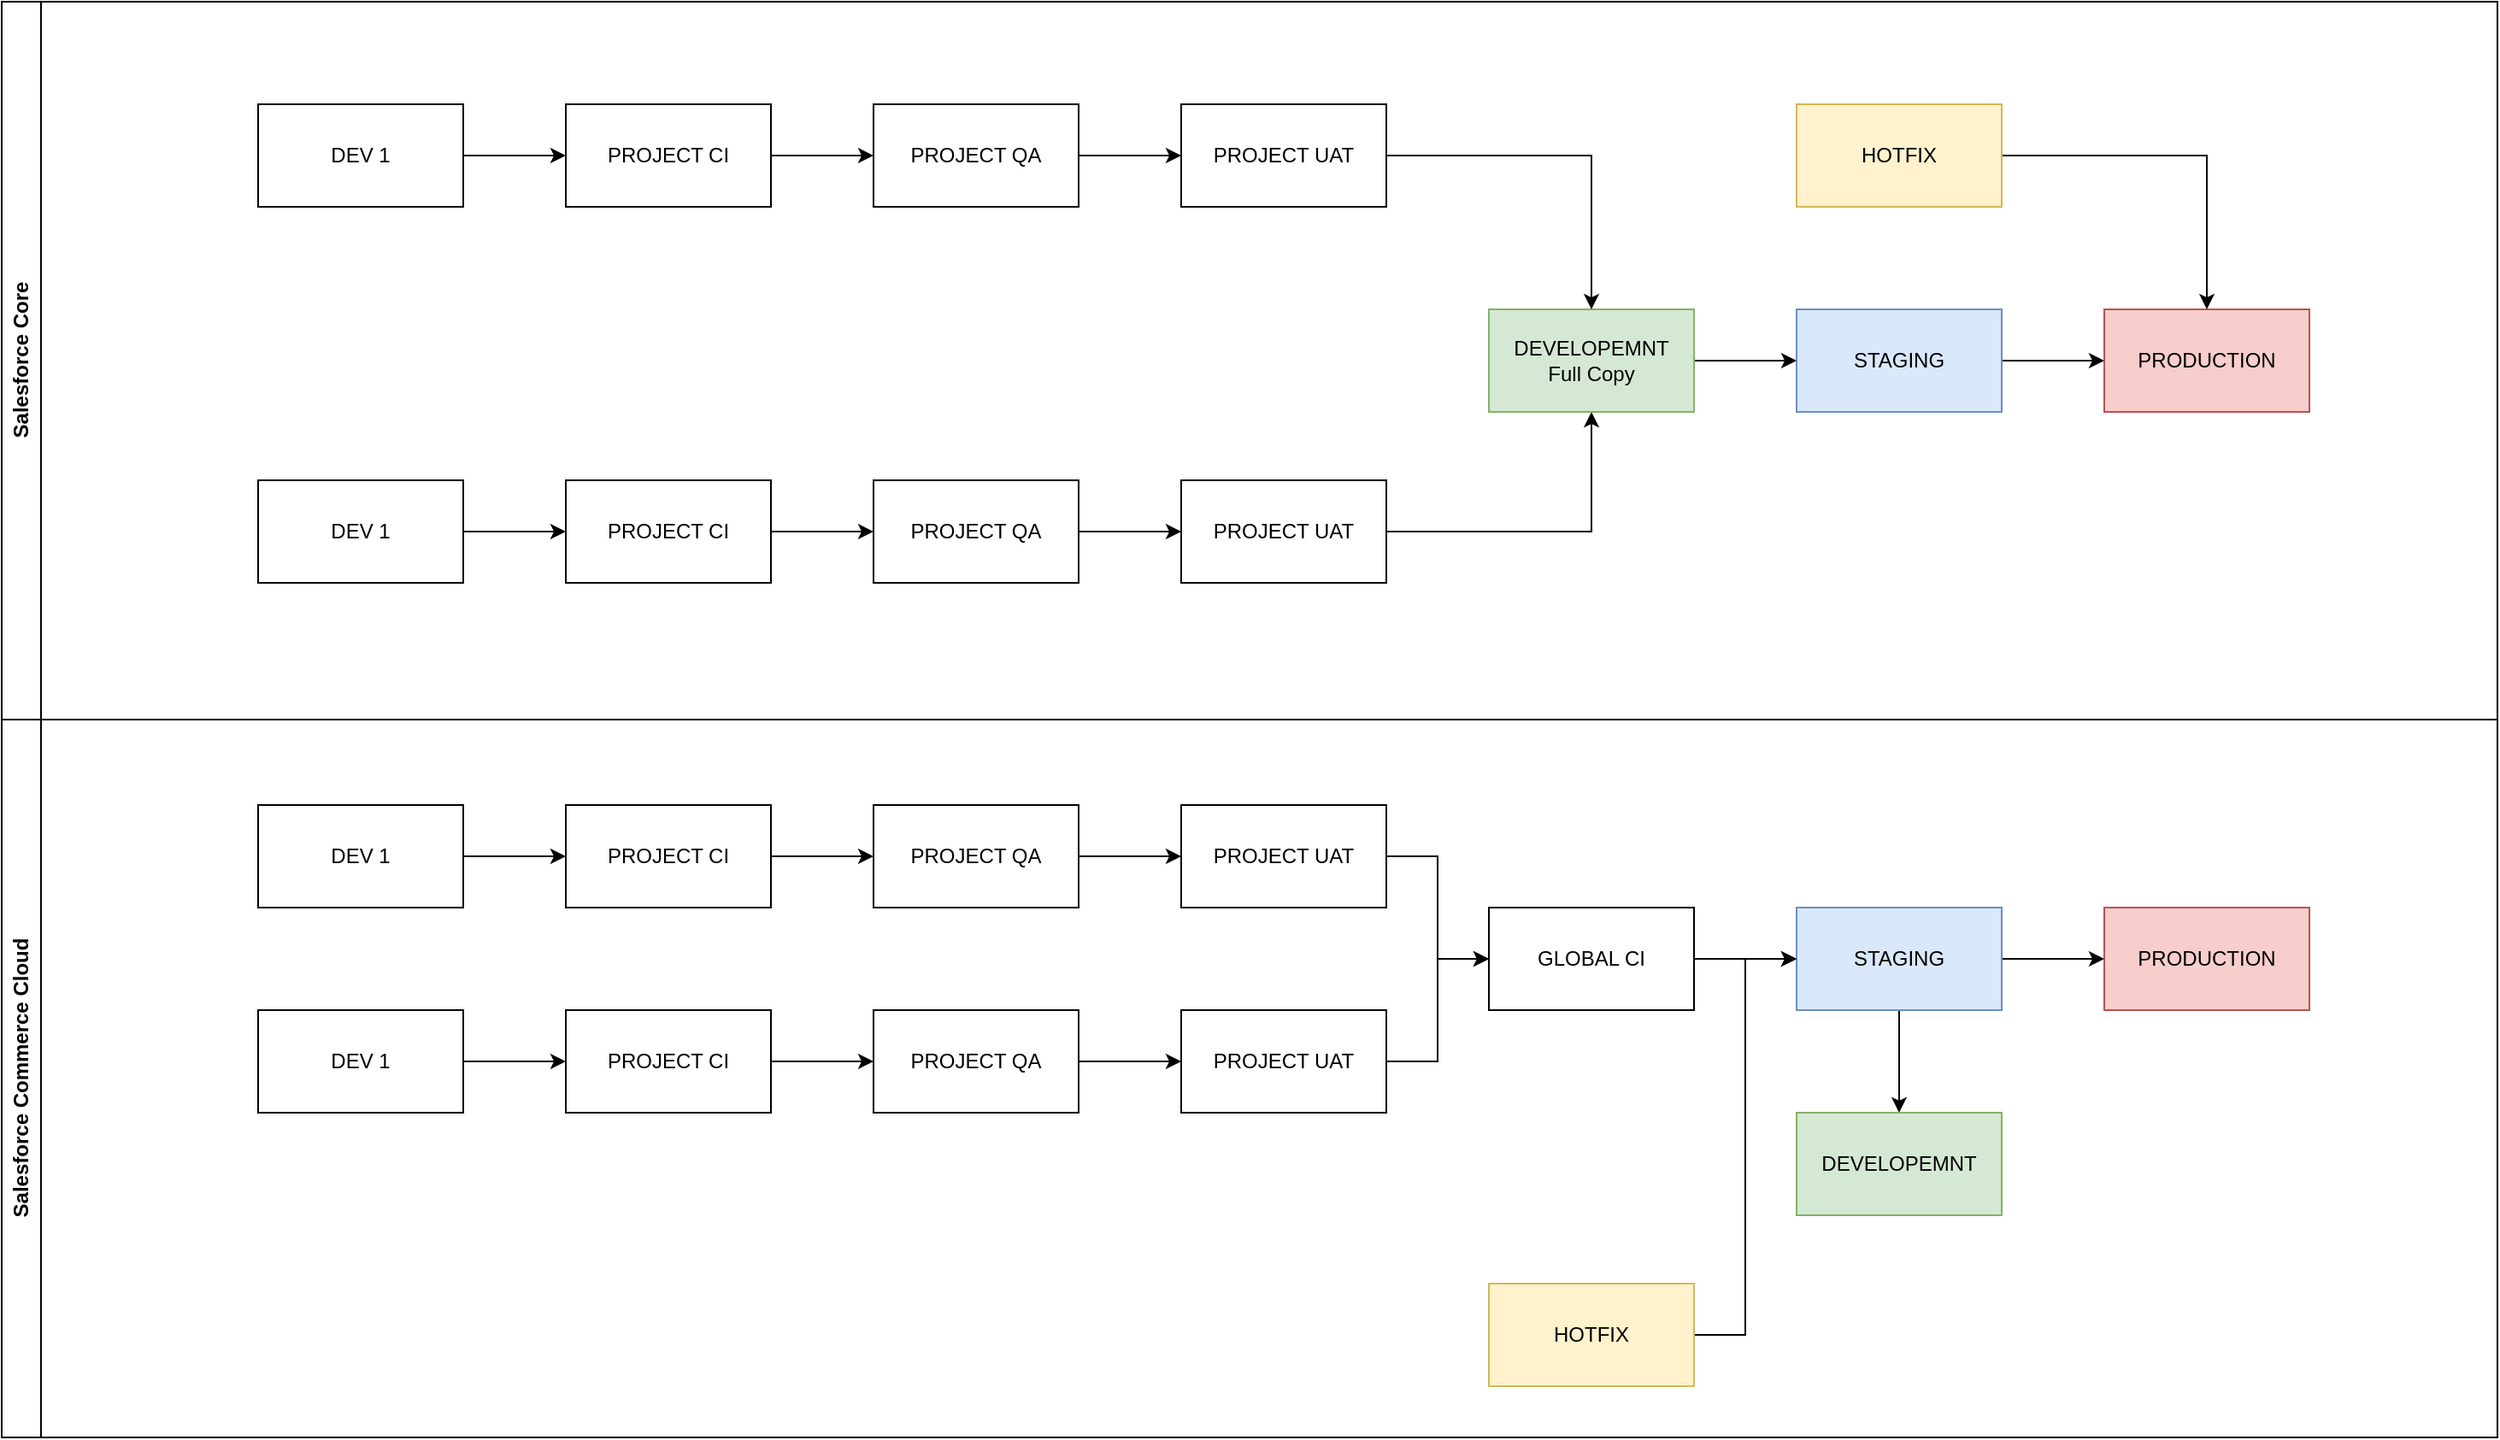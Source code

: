 <mxfile version="27.1.6">
  <diagram name="Page-1" id="wkuIgCJe66t2j2mm5l4u">
    <mxGraphModel dx="2307" dy="952" grid="1" gridSize="10" guides="1" tooltips="1" connect="1" arrows="1" fold="1" page="1" pageScale="1" pageWidth="827" pageHeight="1169" math="0" shadow="0">
      <root>
        <mxCell id="0" />
        <mxCell id="1" parent="0" />
        <mxCell id="cCStzNTXAHTxMMz0qUy2-24" style="edgeStyle=orthogonalEdgeStyle;rounded=0;orthogonalLoop=1;jettySize=auto;html=1;entryX=0;entryY=0.5;entryDx=0;entryDy=0;" edge="1" parent="1" source="cCStzNTXAHTxMMz0qUy2-1" target="cCStzNTXAHTxMMz0qUy2-3">
          <mxGeometry relative="1" as="geometry" />
        </mxCell>
        <mxCell id="cCStzNTXAHTxMMz0qUy2-1" value="DEV 1" style="rounded=0;whiteSpace=wrap;html=1;" vertex="1" parent="1">
          <mxGeometry x="-40" y="390" width="120" height="60" as="geometry" />
        </mxCell>
        <mxCell id="cCStzNTXAHTxMMz0qUy2-16" style="edgeStyle=orthogonalEdgeStyle;rounded=0;orthogonalLoop=1;jettySize=auto;html=1;entryX=0;entryY=0.5;entryDx=0;entryDy=0;" edge="1" parent="1" source="cCStzNTXAHTxMMz0qUy2-2" target="cCStzNTXAHTxMMz0qUy2-4">
          <mxGeometry relative="1" as="geometry" />
        </mxCell>
        <mxCell id="cCStzNTXAHTxMMz0qUy2-2" value="DEV 1" style="rounded=0;whiteSpace=wrap;html=1;" vertex="1" parent="1">
          <mxGeometry x="-40" y="580" width="120" height="60" as="geometry" />
        </mxCell>
        <mxCell id="cCStzNTXAHTxMMz0qUy2-25" style="edgeStyle=orthogonalEdgeStyle;rounded=0;orthogonalLoop=1;jettySize=auto;html=1;entryX=0;entryY=0.5;entryDx=0;entryDy=0;" edge="1" parent="1" source="cCStzNTXAHTxMMz0qUy2-3" target="cCStzNTXAHTxMMz0qUy2-5">
          <mxGeometry relative="1" as="geometry" />
        </mxCell>
        <mxCell id="cCStzNTXAHTxMMz0qUy2-3" value="PROJECT CI" style="rounded=0;whiteSpace=wrap;html=1;" vertex="1" parent="1">
          <mxGeometry x="140" y="390" width="120" height="60" as="geometry" />
        </mxCell>
        <mxCell id="cCStzNTXAHTxMMz0qUy2-17" style="edgeStyle=orthogonalEdgeStyle;rounded=0;orthogonalLoop=1;jettySize=auto;html=1;entryX=0;entryY=0.5;entryDx=0;entryDy=0;" edge="1" parent="1" source="cCStzNTXAHTxMMz0qUy2-4" target="cCStzNTXAHTxMMz0qUy2-6">
          <mxGeometry relative="1" as="geometry" />
        </mxCell>
        <mxCell id="cCStzNTXAHTxMMz0qUy2-4" value="PROJECT CI" style="rounded=0;whiteSpace=wrap;html=1;" vertex="1" parent="1">
          <mxGeometry x="140" y="580" width="120" height="60" as="geometry" />
        </mxCell>
        <mxCell id="cCStzNTXAHTxMMz0qUy2-26" style="edgeStyle=orthogonalEdgeStyle;rounded=0;orthogonalLoop=1;jettySize=auto;html=1;entryX=0;entryY=0.5;entryDx=0;entryDy=0;" edge="1" parent="1" source="cCStzNTXAHTxMMz0qUy2-5" target="cCStzNTXAHTxMMz0qUy2-7">
          <mxGeometry relative="1" as="geometry" />
        </mxCell>
        <mxCell id="cCStzNTXAHTxMMz0qUy2-5" value="PROJECT QA" style="rounded=0;whiteSpace=wrap;html=1;" vertex="1" parent="1">
          <mxGeometry x="320" y="390" width="120" height="60" as="geometry" />
        </mxCell>
        <mxCell id="cCStzNTXAHTxMMz0qUy2-18" style="edgeStyle=orthogonalEdgeStyle;rounded=0;orthogonalLoop=1;jettySize=auto;html=1;entryX=0;entryY=0.5;entryDx=0;entryDy=0;" edge="1" parent="1" source="cCStzNTXAHTxMMz0qUy2-6" target="cCStzNTXAHTxMMz0qUy2-8">
          <mxGeometry relative="1" as="geometry" />
        </mxCell>
        <mxCell id="cCStzNTXAHTxMMz0qUy2-6" value="PROJECT QA" style="rounded=0;whiteSpace=wrap;html=1;" vertex="1" parent="1">
          <mxGeometry x="320" y="580" width="120" height="60" as="geometry" />
        </mxCell>
        <mxCell id="cCStzNTXAHTxMMz0qUy2-27" style="edgeStyle=orthogonalEdgeStyle;rounded=0;orthogonalLoop=1;jettySize=auto;html=1;entryX=0.5;entryY=1;entryDx=0;entryDy=0;" edge="1" parent="1" source="cCStzNTXAHTxMMz0qUy2-7" target="cCStzNTXAHTxMMz0qUy2-23">
          <mxGeometry relative="1" as="geometry" />
        </mxCell>
        <mxCell id="cCStzNTXAHTxMMz0qUy2-7" value="PROJECT UAT" style="rounded=0;whiteSpace=wrap;html=1;" vertex="1" parent="1">
          <mxGeometry x="500" y="390" width="120" height="60" as="geometry" />
        </mxCell>
        <mxCell id="cCStzNTXAHTxMMz0qUy2-19" style="edgeStyle=orthogonalEdgeStyle;rounded=0;orthogonalLoop=1;jettySize=auto;html=1;entryX=0;entryY=0.5;entryDx=0;entryDy=0;" edge="1" parent="1" source="cCStzNTXAHTxMMz0qUy2-8" target="cCStzNTXAHTxMMz0qUy2-45">
          <mxGeometry relative="1" as="geometry" />
        </mxCell>
        <mxCell id="cCStzNTXAHTxMMz0qUy2-8" value="PROJECT UAT" style="rounded=0;whiteSpace=wrap;html=1;" vertex="1" parent="1">
          <mxGeometry x="500" y="580" width="120" height="60" as="geometry" />
        </mxCell>
        <mxCell id="cCStzNTXAHTxMMz0qUy2-29" style="edgeStyle=orthogonalEdgeStyle;rounded=0;orthogonalLoop=1;jettySize=auto;html=1;entryX=0;entryY=0.5;entryDx=0;entryDy=0;" edge="1" parent="1" source="cCStzNTXAHTxMMz0qUy2-9" target="cCStzNTXAHTxMMz0qUy2-12">
          <mxGeometry relative="1" as="geometry" />
        </mxCell>
        <mxCell id="cCStzNTXAHTxMMz0qUy2-9" value="STAGING" style="rounded=0;whiteSpace=wrap;html=1;fillColor=#dae8fc;strokeColor=#6c8ebf;" vertex="1" parent="1">
          <mxGeometry x="860" y="290" width="120" height="60" as="geometry" />
        </mxCell>
        <mxCell id="cCStzNTXAHTxMMz0qUy2-20" style="edgeStyle=orthogonalEdgeStyle;rounded=0;orthogonalLoop=1;jettySize=auto;html=1;exitX=1;exitY=0.5;exitDx=0;exitDy=0;entryX=0;entryY=0.5;entryDx=0;entryDy=0;" edge="1" parent="1" source="cCStzNTXAHTxMMz0qUy2-10" target="cCStzNTXAHTxMMz0qUy2-13">
          <mxGeometry relative="1" as="geometry" />
        </mxCell>
        <mxCell id="cCStzNTXAHTxMMz0qUy2-21" style="edgeStyle=orthogonalEdgeStyle;rounded=0;orthogonalLoop=1;jettySize=auto;html=1;entryX=0.5;entryY=0;entryDx=0;entryDy=0;" edge="1" parent="1" source="cCStzNTXAHTxMMz0qUy2-10" target="cCStzNTXAHTxMMz0qUy2-14">
          <mxGeometry relative="1" as="geometry" />
        </mxCell>
        <mxCell id="cCStzNTXAHTxMMz0qUy2-10" value="STAGING" style="rounded=0;whiteSpace=wrap;html=1;fillColor=#dae8fc;strokeColor=#6c8ebf;" vertex="1" parent="1">
          <mxGeometry x="860" y="640" width="120" height="60" as="geometry" />
        </mxCell>
        <mxCell id="cCStzNTXAHTxMMz0qUy2-12" value="PRODUCTION" style="rounded=0;whiteSpace=wrap;html=1;fillColor=#f8cecc;strokeColor=#b85450;" vertex="1" parent="1">
          <mxGeometry x="1040" y="290" width="120" height="60" as="geometry" />
        </mxCell>
        <mxCell id="cCStzNTXAHTxMMz0qUy2-13" value="PRODUCTION" style="rounded=0;whiteSpace=wrap;html=1;fillColor=#f8cecc;strokeColor=#b85450;" vertex="1" parent="1">
          <mxGeometry x="1040" y="640" width="120" height="60" as="geometry" />
        </mxCell>
        <mxCell id="cCStzNTXAHTxMMz0qUy2-14" value="DEVELOPEMNT" style="rounded=0;whiteSpace=wrap;html=1;fillColor=#d5e8d4;strokeColor=#82b366;" vertex="1" parent="1">
          <mxGeometry x="860" y="760" width="120" height="60" as="geometry" />
        </mxCell>
        <mxCell id="cCStzNTXAHTxMMz0qUy2-22" style="edgeStyle=orthogonalEdgeStyle;rounded=0;orthogonalLoop=1;jettySize=auto;html=1;" edge="1" parent="1" source="cCStzNTXAHTxMMz0qUy2-15" target="cCStzNTXAHTxMMz0qUy2-12">
          <mxGeometry relative="1" as="geometry" />
        </mxCell>
        <mxCell id="cCStzNTXAHTxMMz0qUy2-15" value="HOTFIX" style="rounded=0;whiteSpace=wrap;html=1;fillColor=#fff2cc;strokeColor=#d6b656;" vertex="1" parent="1">
          <mxGeometry x="860" y="170" width="120" height="60" as="geometry" />
        </mxCell>
        <mxCell id="cCStzNTXAHTxMMz0qUy2-28" style="edgeStyle=orthogonalEdgeStyle;rounded=0;orthogonalLoop=1;jettySize=auto;html=1;entryX=0;entryY=0.5;entryDx=0;entryDy=0;" edge="1" parent="1" source="cCStzNTXAHTxMMz0qUy2-23" target="cCStzNTXAHTxMMz0qUy2-9">
          <mxGeometry relative="1" as="geometry" />
        </mxCell>
        <mxCell id="cCStzNTXAHTxMMz0qUy2-23" value="DEVELOPEMNT&lt;div&gt;Full Copy&lt;/div&gt;" style="rounded=0;whiteSpace=wrap;html=1;fillColor=#d5e8d4;strokeColor=#82b366;" vertex="1" parent="1">
          <mxGeometry x="680" y="290" width="120" height="60" as="geometry" />
        </mxCell>
        <mxCell id="cCStzNTXAHTxMMz0qUy2-30" style="edgeStyle=orthogonalEdgeStyle;rounded=0;orthogonalLoop=1;jettySize=auto;html=1;entryX=0;entryY=0.5;entryDx=0;entryDy=0;" edge="1" parent="1" source="cCStzNTXAHTxMMz0qUy2-31" target="cCStzNTXAHTxMMz0qUy2-33">
          <mxGeometry relative="1" as="geometry" />
        </mxCell>
        <mxCell id="cCStzNTXAHTxMMz0qUy2-31" value="DEV 1" style="rounded=0;whiteSpace=wrap;html=1;" vertex="1" parent="1">
          <mxGeometry x="-40" y="170" width="120" height="60" as="geometry" />
        </mxCell>
        <mxCell id="cCStzNTXAHTxMMz0qUy2-32" style="edgeStyle=orthogonalEdgeStyle;rounded=0;orthogonalLoop=1;jettySize=auto;html=1;entryX=0;entryY=0.5;entryDx=0;entryDy=0;" edge="1" parent="1" source="cCStzNTXAHTxMMz0qUy2-33" target="cCStzNTXAHTxMMz0qUy2-35">
          <mxGeometry relative="1" as="geometry" />
        </mxCell>
        <mxCell id="cCStzNTXAHTxMMz0qUy2-33" value="PROJECT CI" style="rounded=0;whiteSpace=wrap;html=1;" vertex="1" parent="1">
          <mxGeometry x="140" y="170" width="120" height="60" as="geometry" />
        </mxCell>
        <mxCell id="cCStzNTXAHTxMMz0qUy2-34" style="edgeStyle=orthogonalEdgeStyle;rounded=0;orthogonalLoop=1;jettySize=auto;html=1;entryX=0;entryY=0.5;entryDx=0;entryDy=0;" edge="1" parent="1" source="cCStzNTXAHTxMMz0qUy2-35" target="cCStzNTXAHTxMMz0qUy2-36">
          <mxGeometry relative="1" as="geometry" />
        </mxCell>
        <mxCell id="cCStzNTXAHTxMMz0qUy2-35" value="PROJECT QA" style="rounded=0;whiteSpace=wrap;html=1;" vertex="1" parent="1">
          <mxGeometry x="320" y="170" width="120" height="60" as="geometry" />
        </mxCell>
        <mxCell id="cCStzNTXAHTxMMz0qUy2-37" style="edgeStyle=orthogonalEdgeStyle;rounded=0;orthogonalLoop=1;jettySize=auto;html=1;entryX=0.5;entryY=0;entryDx=0;entryDy=0;" edge="1" parent="1" source="cCStzNTXAHTxMMz0qUy2-36" target="cCStzNTXAHTxMMz0qUy2-23">
          <mxGeometry relative="1" as="geometry" />
        </mxCell>
        <mxCell id="cCStzNTXAHTxMMz0qUy2-36" value="PROJECT UAT" style="rounded=0;whiteSpace=wrap;html=1;" vertex="1" parent="1">
          <mxGeometry x="500" y="170" width="120" height="60" as="geometry" />
        </mxCell>
        <mxCell id="cCStzNTXAHTxMMz0qUy2-38" style="edgeStyle=orthogonalEdgeStyle;rounded=0;orthogonalLoop=1;jettySize=auto;html=1;entryX=0;entryY=0.5;entryDx=0;entryDy=0;" edge="1" parent="1" source="cCStzNTXAHTxMMz0qUy2-39" target="cCStzNTXAHTxMMz0qUy2-41">
          <mxGeometry relative="1" as="geometry" />
        </mxCell>
        <mxCell id="cCStzNTXAHTxMMz0qUy2-39" value="DEV 1" style="rounded=0;whiteSpace=wrap;html=1;" vertex="1" parent="1">
          <mxGeometry x="-40" y="700" width="120" height="60" as="geometry" />
        </mxCell>
        <mxCell id="cCStzNTXAHTxMMz0qUy2-40" style="edgeStyle=orthogonalEdgeStyle;rounded=0;orthogonalLoop=1;jettySize=auto;html=1;entryX=0;entryY=0.5;entryDx=0;entryDy=0;" edge="1" parent="1" source="cCStzNTXAHTxMMz0qUy2-41" target="cCStzNTXAHTxMMz0qUy2-43">
          <mxGeometry relative="1" as="geometry" />
        </mxCell>
        <mxCell id="cCStzNTXAHTxMMz0qUy2-41" value="PROJECT CI" style="rounded=0;whiteSpace=wrap;html=1;" vertex="1" parent="1">
          <mxGeometry x="140" y="700" width="120" height="60" as="geometry" />
        </mxCell>
        <mxCell id="cCStzNTXAHTxMMz0qUy2-42" style="edgeStyle=orthogonalEdgeStyle;rounded=0;orthogonalLoop=1;jettySize=auto;html=1;entryX=0;entryY=0.5;entryDx=0;entryDy=0;" edge="1" parent="1" source="cCStzNTXAHTxMMz0qUy2-43" target="cCStzNTXAHTxMMz0qUy2-44">
          <mxGeometry relative="1" as="geometry" />
        </mxCell>
        <mxCell id="cCStzNTXAHTxMMz0qUy2-43" value="PROJECT QA" style="rounded=0;whiteSpace=wrap;html=1;" vertex="1" parent="1">
          <mxGeometry x="320" y="700" width="120" height="60" as="geometry" />
        </mxCell>
        <mxCell id="cCStzNTXAHTxMMz0qUy2-44" value="PROJECT UAT" style="rounded=0;whiteSpace=wrap;html=1;" vertex="1" parent="1">
          <mxGeometry x="500" y="700" width="120" height="60" as="geometry" />
        </mxCell>
        <mxCell id="cCStzNTXAHTxMMz0qUy2-47" style="edgeStyle=orthogonalEdgeStyle;rounded=0;orthogonalLoop=1;jettySize=auto;html=1;entryX=0;entryY=0.5;entryDx=0;entryDy=0;" edge="1" parent="1" source="cCStzNTXAHTxMMz0qUy2-45" target="cCStzNTXAHTxMMz0qUy2-10">
          <mxGeometry relative="1" as="geometry" />
        </mxCell>
        <mxCell id="cCStzNTXAHTxMMz0qUy2-45" value="GLOBAL CI" style="rounded=0;whiteSpace=wrap;html=1;" vertex="1" parent="1">
          <mxGeometry x="680" y="640" width="120" height="60" as="geometry" />
        </mxCell>
        <mxCell id="cCStzNTXAHTxMMz0qUy2-46" style="edgeStyle=orthogonalEdgeStyle;rounded=0;orthogonalLoop=1;jettySize=auto;html=1;entryX=0;entryY=0.5;entryDx=0;entryDy=0;exitX=1;exitY=0.5;exitDx=0;exitDy=0;" edge="1" parent="1" source="cCStzNTXAHTxMMz0qUy2-44" target="cCStzNTXAHTxMMz0qUy2-45">
          <mxGeometry relative="1" as="geometry">
            <mxPoint x="640" y="620" as="sourcePoint" />
            <mxPoint x="690" y="680" as="targetPoint" />
          </mxGeometry>
        </mxCell>
        <mxCell id="cCStzNTXAHTxMMz0qUy2-49" style="edgeStyle=orthogonalEdgeStyle;rounded=0;orthogonalLoop=1;jettySize=auto;html=1;entryX=0;entryY=0.5;entryDx=0;entryDy=0;" edge="1" parent="1" source="cCStzNTXAHTxMMz0qUy2-48" target="cCStzNTXAHTxMMz0qUy2-10">
          <mxGeometry relative="1" as="geometry" />
        </mxCell>
        <mxCell id="cCStzNTXAHTxMMz0qUy2-48" value="HOTFIX" style="rounded=0;whiteSpace=wrap;html=1;fillColor=#fff2cc;strokeColor=#d6b656;" vertex="1" parent="1">
          <mxGeometry x="680" y="860" width="120" height="60" as="geometry" />
        </mxCell>
        <mxCell id="cCStzNTXAHTxMMz0qUy2-50" value="Salesforce Core" style="swimlane;horizontal=0;whiteSpace=wrap;html=1;" vertex="1" parent="1">
          <mxGeometry x="-190" y="110" width="1460" height="420" as="geometry" />
        </mxCell>
        <mxCell id="cCStzNTXAHTxMMz0qUy2-51" value="Salesforce Commerce Cloud" style="swimlane;horizontal=0;whiteSpace=wrap;html=1;" vertex="1" parent="1">
          <mxGeometry x="-190" y="530" width="1460" height="420" as="geometry" />
        </mxCell>
      </root>
    </mxGraphModel>
  </diagram>
</mxfile>
